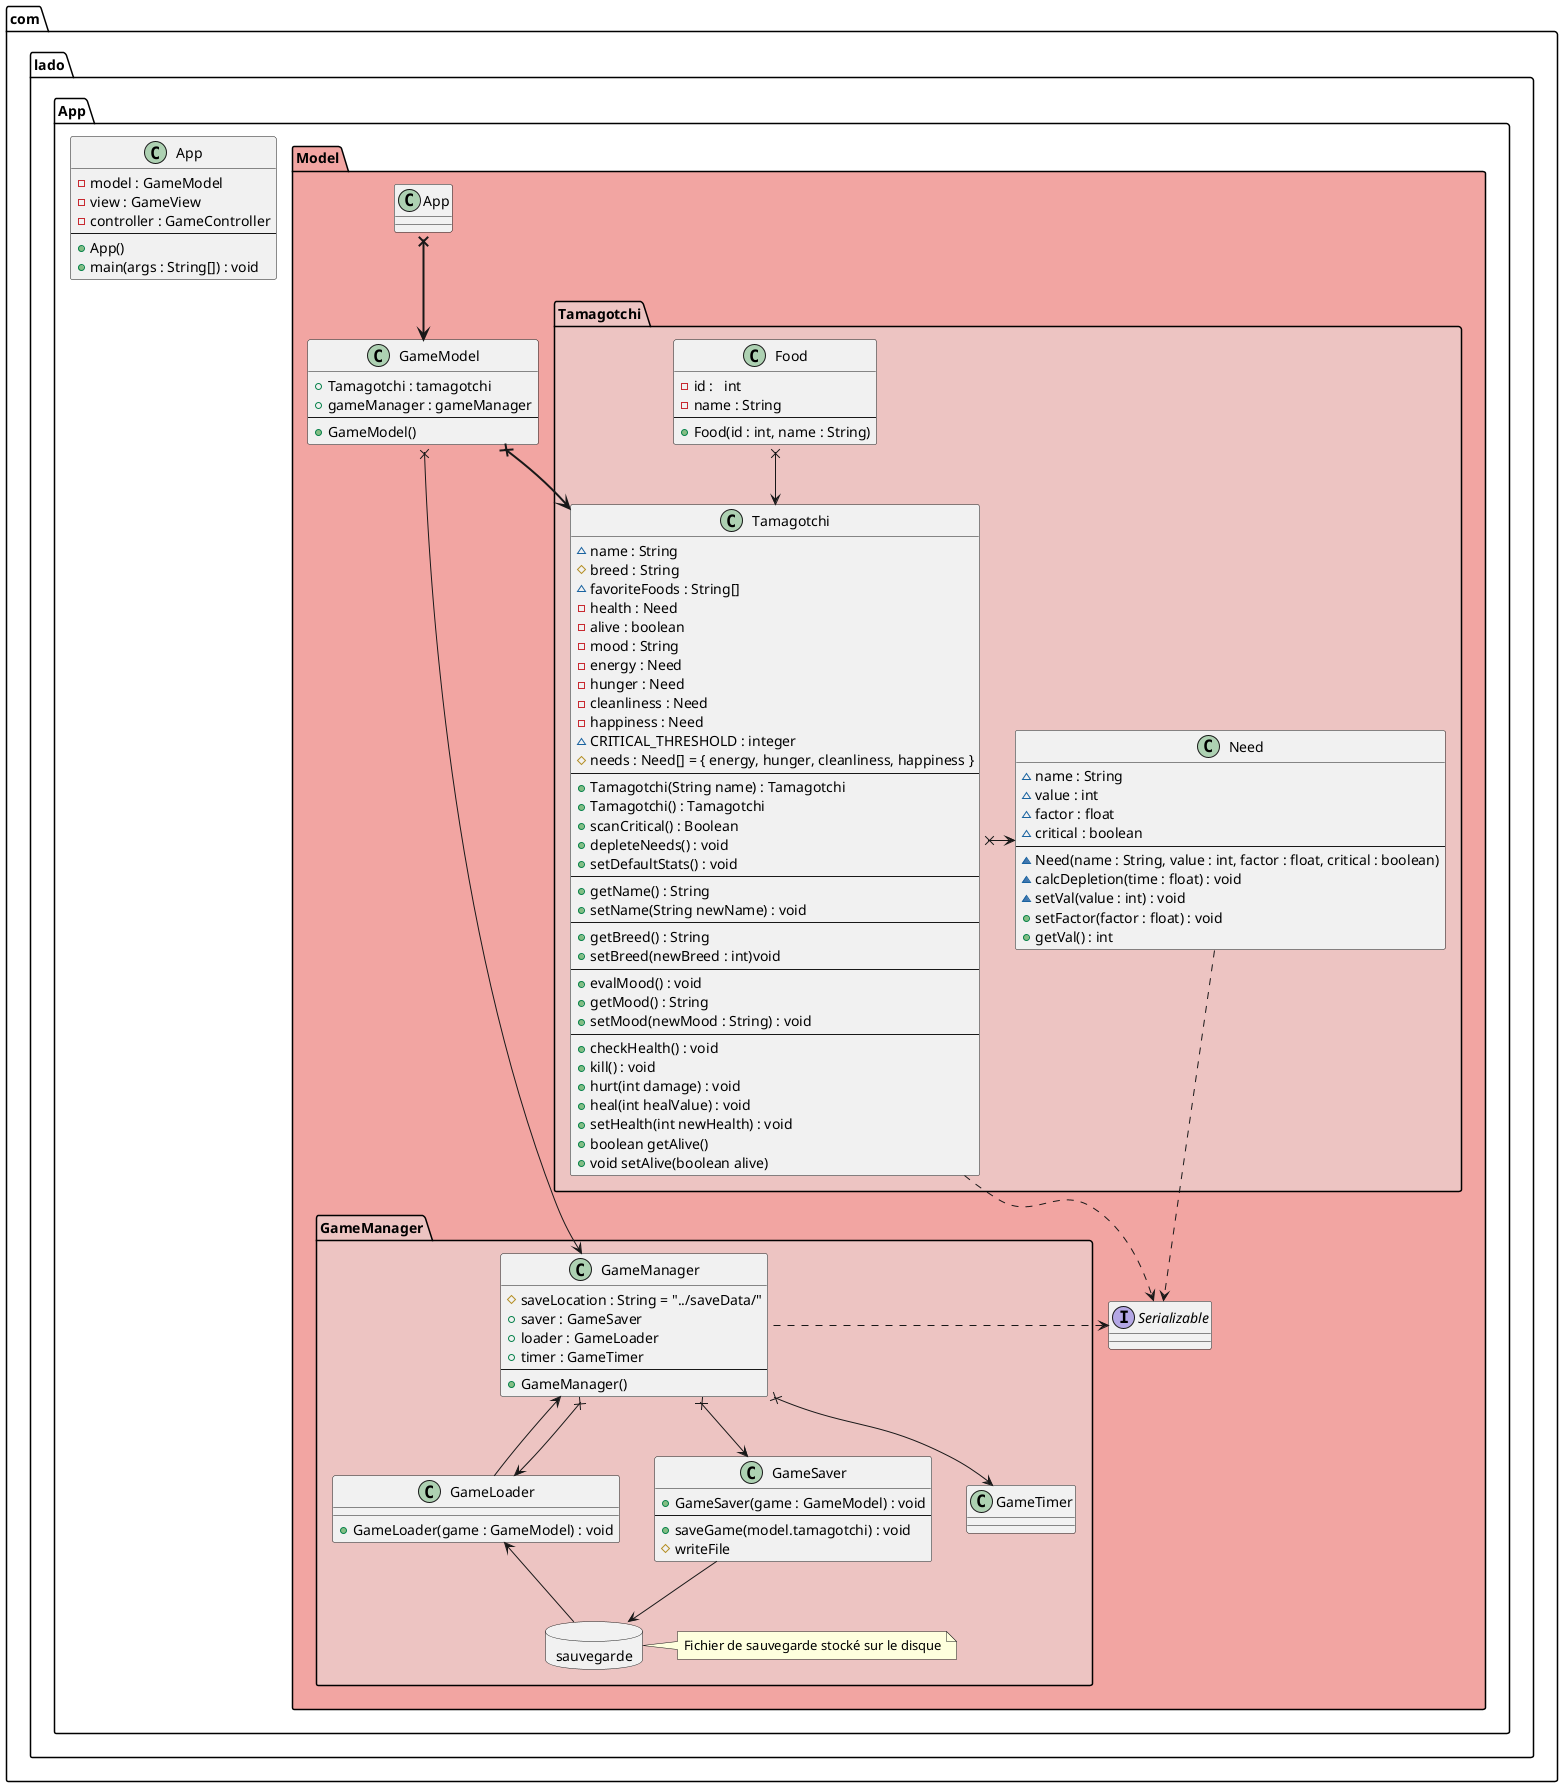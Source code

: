 @startuml Classes
package "com.lado.App" #white
{
    Class App
    {
        -model : GameModel
        -view : GameView
        -controller : GameController
        --
        +App()
        +main(args : String[]) : void
    }
    package "Model" #f2a5a2
    {
        App x-[thickness=2]-> GameModel
        class GameModel
        {
            + Tamagotchi : tamagotchi
            + gameManager : gameManager
            --
            + GameModel()
        }
        interface Serializable
        package "Tamagotchi" #edc4c2{
            /'
            class Cat extends Tamagotchi
            {
                +Cat(name : String)
            }
            class Dog extends Tamagotchi
            {
                +Dog(name : String)
            }
            class Robot extends Tamagotchi
            {
                +Robot(name : String)
            }
            class Sheep extends Tamagotchi
            {
                +Sheep(name : String)
            }
            '/
            class Food{
                -id :   int
                -name : String  
                --
                +Food(id : int, name : String)
            }
            Food x--> Tamagotchi
            Tamagotchi x-right-> Need 

            Need ..>Serializable 
            class Need
            {
                ~ name : String
                ~ value : int
                ~ factor : float
                ~ critical : boolean
                --
                ~ Need(name : String, value : int, factor : float, critical : boolean)
                ~ calcDepletion(time : float) : void
                ~ setVal(value : int) : void
                + setFactor(factor : float) : void
                + getVal() : int
            }
            class Tamagotchi
            {
                ~ name : String
                # breed : String
                ~ favoriteFoods : String[]
                - health : Need
                - alive : boolean
                - mood : String
                - energy : Need
                - hunger : Need
                - cleanliness : Need
                - happiness : Need
                ~ CRITICAL_THRESHOLD : integer
                # needs : Need[] = { energy, hunger, cleanliness, happiness }
                ---
                + Tamagotchi(String name) : Tamagotchi
                + Tamagotchi() : Tamagotchi
                + scanCritical() : Boolean 
                + depleteNeeds() : void 
                + setDefaultStats() : void 
                ----
                + getName() : String
                + setName(String newName) : void
                ---
                + getBreed() : String
                + setBreed(newBreed : int)void
                ---
                + evalMood() : void
                + getMood() : String
                + setMood(newMood : String) : void
                ---
                + checkHealth() : void
                + kill() : void
                + hurt(int damage) : void
                + heal(int healValue) : void
                + setHealth(int newHealth) : void
                + boolean getAlive()
                + void setAlive(boolean alive)
            }
                        Tamagotchi ..> Serializable
            GameModel x-[thickness=2]-> Tamagotchi
        }
        package "GameManager" #edc4c2
        {
            class GameManager
            {
                # saveLocation : String = "../saveData/"
                + saver : GameSaver
                + loader : GameLoader
                + timer : GameTimer
                --
                + GameManager()
            }
                        GameManager .left.> Serializable
            class GameSaver
            {
                +GameSaver(game : GameModel) : void
                --
                + saveGame(model.tamagotchi) : void
                # writeFile                
            }
            class GameLoader
            {
                +GameLoader(game : GameModel) : void
            }
            package "sauvegarde" <<Database>>  {
            }
            note right of sauvegarde : Fichier de sauvegarde stocké sur le disque
            GameSaver -down-> sauvegarde
            sauvegarde -up-> GameLoader
            GameLoader -up-> GameManager
            /'
    class GameTimer
            {
                +GameTimer(game : GameModel) : void
            }
            '/
            GameManager x-->GameSaver
            GameManager x-->GameLoader
            GameModel x--> GameManager
            GameManager x--> GameTimer
        }
    }
    
    /'
        package "Controller" #7ad7ff  {
            App x--> GameController
        class GameController
        {
            -gameView : GameView
            -gameModel : GameModel
            -gameListener : GameListener
            --
            +GameController(model : GameModel, view : GameView)
            +start() : void
            +update() : void
            +updateTama() : void
        }
        class GameListener
        {
            +GameListener(model : GameModel, view : GameView)
            --
            + <override> actionperformed(event : ActionEvent) : void
        }
        GameController x--> GameListener
        GameController x-[#blue,thickness=2]-> GameModel
    } 
    '/
    /'
    package "View" #b2ff91 {
        class GameView
        {
            +GameView()
            +update() : void
        }
        App x--> GameView
        GameView x-[#green,thickness=2]-> GameModel
        GameController x--> GameView
        package "UIPackage" #96ff69{
            class GameFrame
            {
                - listener : GameListener
                --
                + GameFrame(Model : GameModel)
            }
             class StartFrame
            {
                - listener : GameListener
                --
                + StartFrame(Model : GameModel)
            }
            class FoodFrame
            {
                - listener : GameListener
                --
                + FoodFrame(Model : GameModel)
            }
   GameView x--> GameFrame
        GameView x--> FoodFrame
        GameView x--> StartFrame
            GameFrame x--> GameListener
            StartFrame x--> GameListener
            FoodFrame x--> GameListener
            Window <|-left- GameFrame
            Window <|-- StartFrame
            Window <|-- FoodFrame
            class CarePanel
            class NeedBar
            class NeedPanel
            class InfoPanel
            CarePanel  --o GameFrame
            NeedBar  --o NeedPanel
            NeedPanel  --o GameFrame
            InfoPanel  --o GameFrame
            class Window
            {
                + Window()
            }
            Window --|> JFrame
    }
}
'/
@enduml Classes
